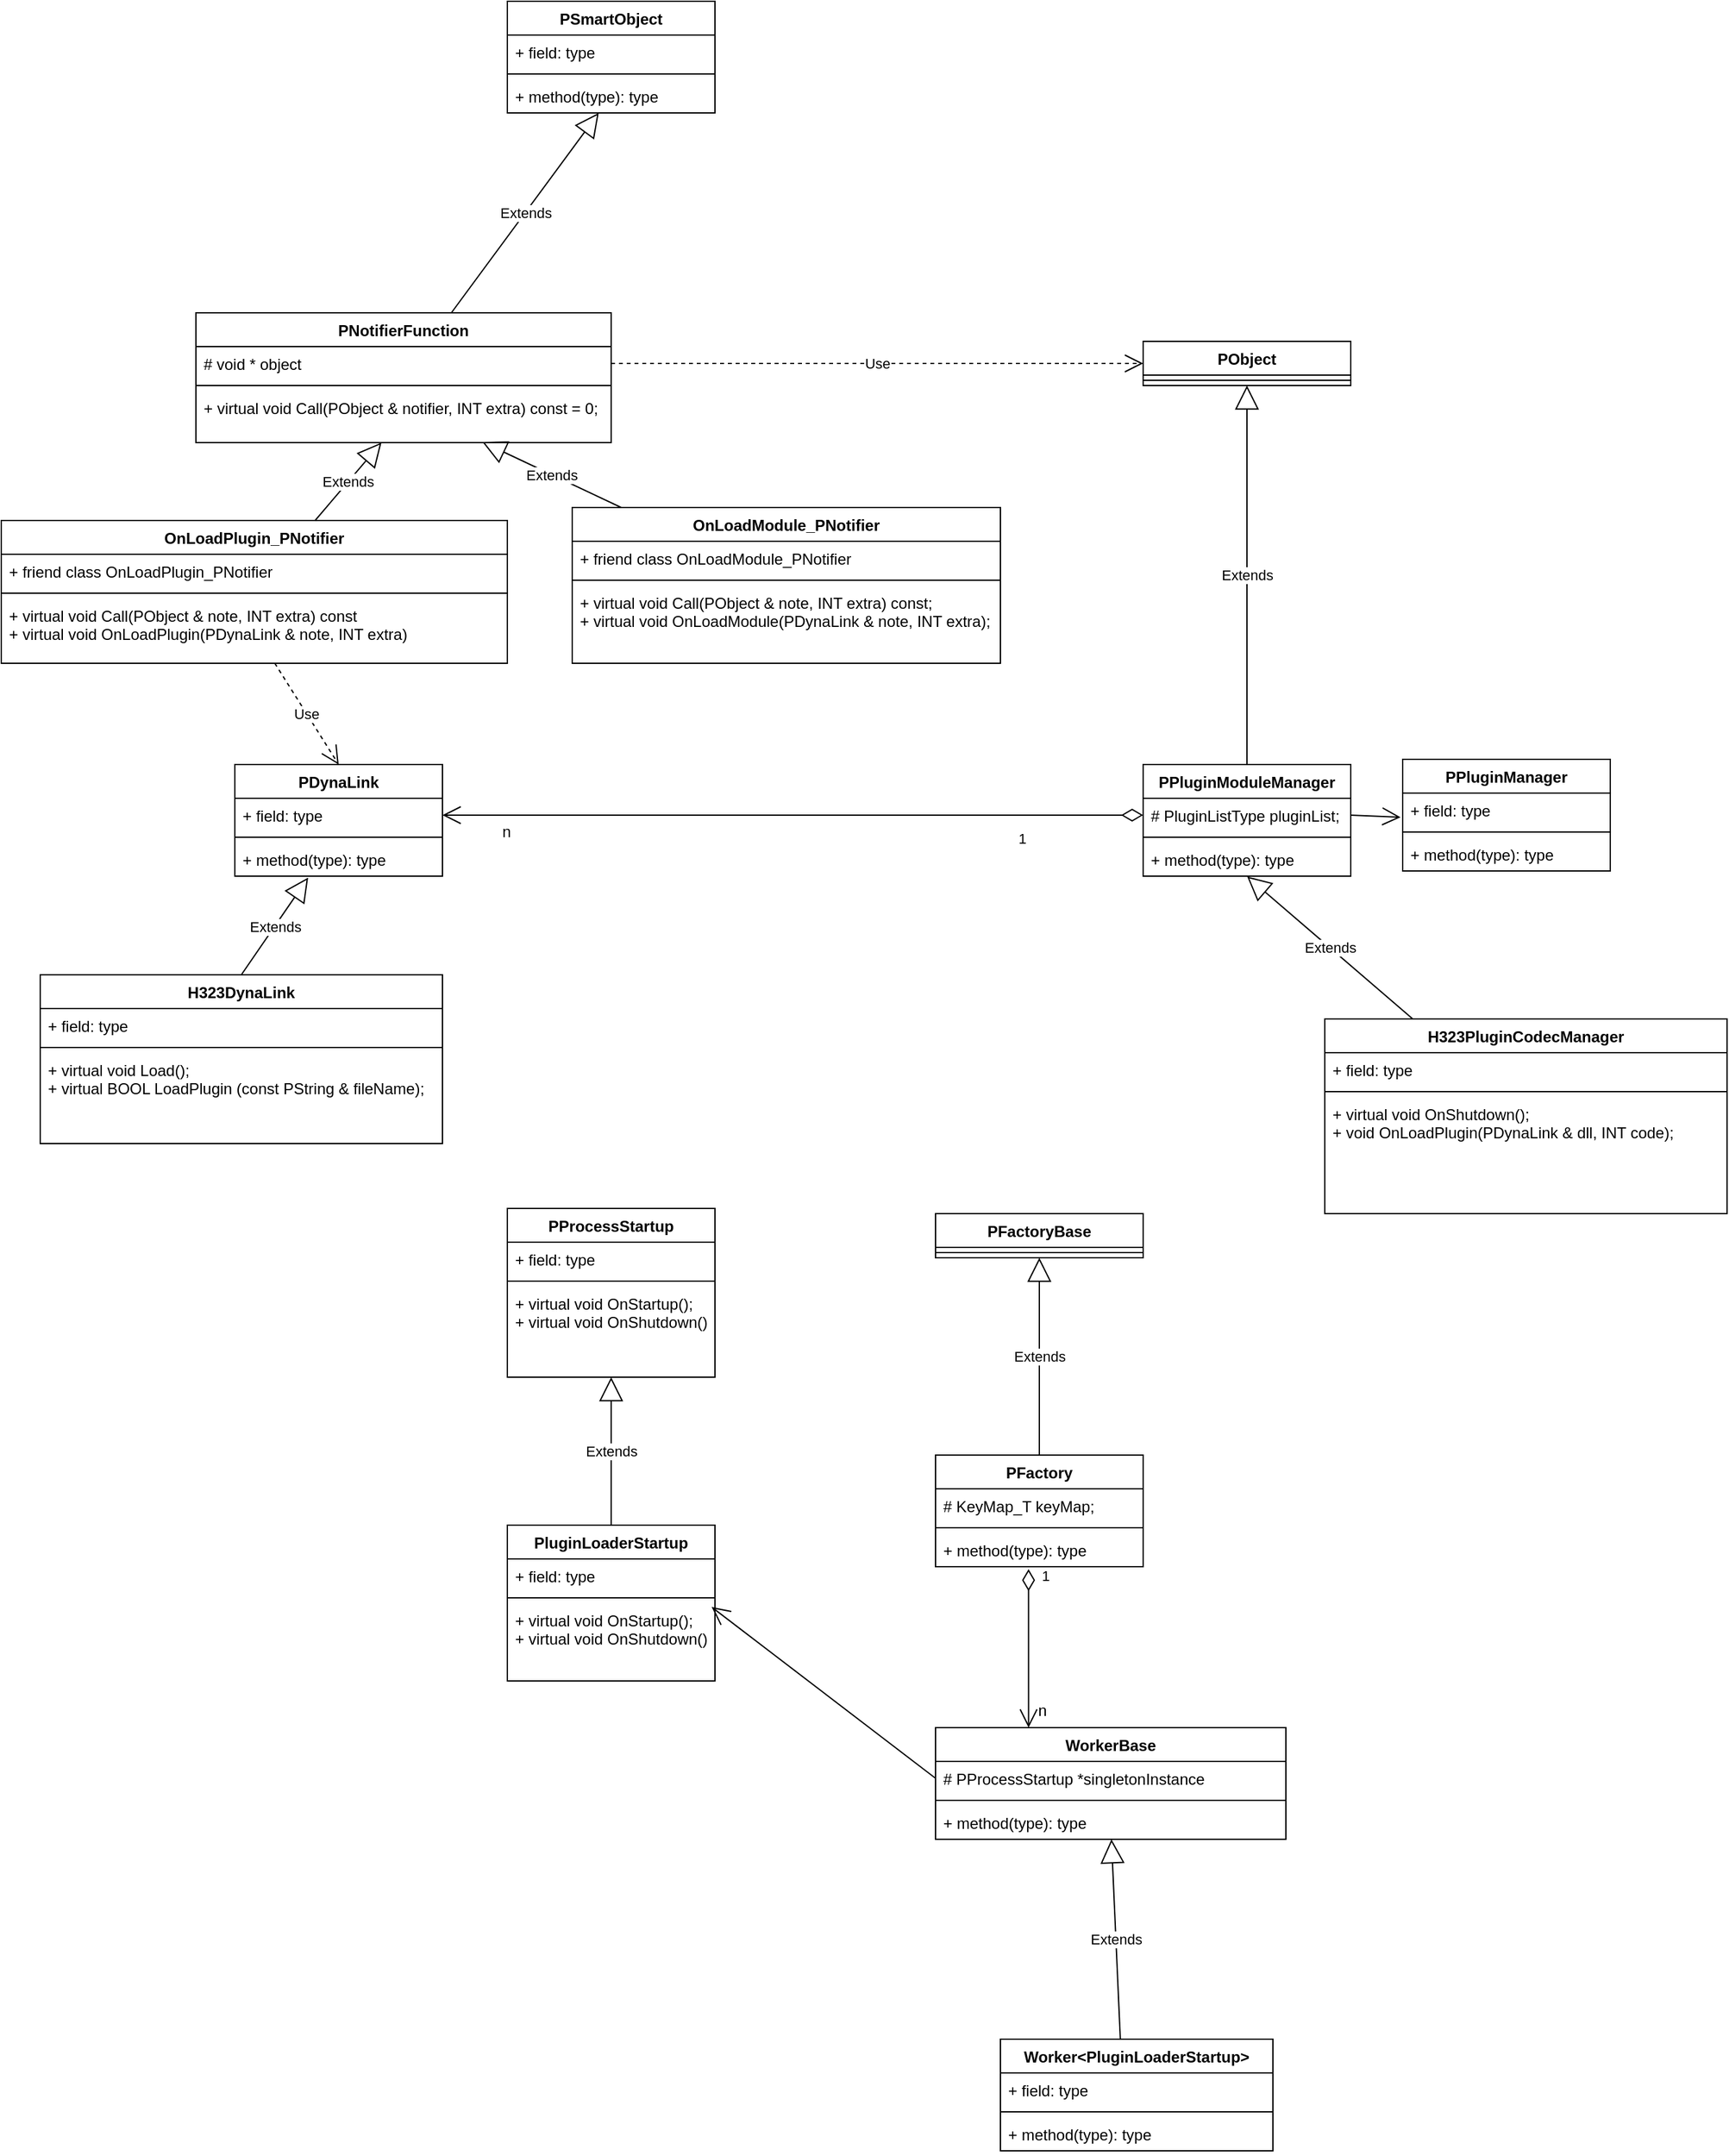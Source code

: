 <mxfile version="12.7.4" type="github">
  <diagram name="Notify" id="b5b7bab2-c9e2-2cf4-8b2a-24fd1a2a6d21">
    <mxGraphModel dx="740" dy="598" grid="1" gridSize="10" guides="1" tooltips="1" connect="1" arrows="1" fold="1" page="1" pageScale="1" pageWidth="827" pageHeight="1169" background="#ffffff" math="0" shadow="0">
      <root>
        <mxCell id="0" />
        <mxCell id="1" parent="0" />
        <mxCell id="r_RuZCsNWrJx2enIbLrj-1" value="PNotifierFunction" style="swimlane;fontStyle=1;align=center;verticalAlign=top;childLayout=stackLayout;horizontal=1;startSize=26;horizontalStack=0;resizeParent=1;resizeParentMax=0;resizeLast=0;collapsible=1;marginBottom=0;" vertex="1" parent="1">
          <mxGeometry x="450" y="610" width="320" height="100" as="geometry" />
        </mxCell>
        <mxCell id="r_RuZCsNWrJx2enIbLrj-2" value="# void * object" style="text;strokeColor=none;fillColor=none;align=left;verticalAlign=top;spacingLeft=4;spacingRight=4;overflow=hidden;rotatable=0;points=[[0,0.5],[1,0.5]];portConstraint=eastwest;" vertex="1" parent="r_RuZCsNWrJx2enIbLrj-1">
          <mxGeometry y="26" width="320" height="26" as="geometry" />
        </mxCell>
        <mxCell id="r_RuZCsNWrJx2enIbLrj-3" value="" style="line;strokeWidth=1;fillColor=none;align=left;verticalAlign=middle;spacingTop=-1;spacingLeft=3;spacingRight=3;rotatable=0;labelPosition=right;points=[];portConstraint=eastwest;" vertex="1" parent="r_RuZCsNWrJx2enIbLrj-1">
          <mxGeometry y="52" width="320" height="8" as="geometry" />
        </mxCell>
        <mxCell id="r_RuZCsNWrJx2enIbLrj-4" value="+ virtual void Call(PObject &amp; notifier, INT extra) const = 0;&#xa;" style="text;strokeColor=none;fillColor=none;align=left;verticalAlign=top;spacingLeft=4;spacingRight=4;overflow=hidden;rotatable=0;points=[[0,0.5],[1,0.5]];portConstraint=eastwest;" vertex="1" parent="r_RuZCsNWrJx2enIbLrj-1">
          <mxGeometry y="60" width="320" height="40" as="geometry" />
        </mxCell>
        <mxCell id="r_RuZCsNWrJx2enIbLrj-5" value="PSmartObject" style="swimlane;fontStyle=1;align=center;verticalAlign=top;childLayout=stackLayout;horizontal=1;startSize=26;horizontalStack=0;resizeParent=1;resizeParentMax=0;resizeLast=0;collapsible=1;marginBottom=0;" vertex="1" parent="1">
          <mxGeometry x="690" y="370" width="160" height="86" as="geometry" />
        </mxCell>
        <mxCell id="r_RuZCsNWrJx2enIbLrj-6" value="+ field: type" style="text;strokeColor=none;fillColor=none;align=left;verticalAlign=top;spacingLeft=4;spacingRight=4;overflow=hidden;rotatable=0;points=[[0,0.5],[1,0.5]];portConstraint=eastwest;" vertex="1" parent="r_RuZCsNWrJx2enIbLrj-5">
          <mxGeometry y="26" width="160" height="26" as="geometry" />
        </mxCell>
        <mxCell id="r_RuZCsNWrJx2enIbLrj-7" value="" style="line;strokeWidth=1;fillColor=none;align=left;verticalAlign=middle;spacingTop=-1;spacingLeft=3;spacingRight=3;rotatable=0;labelPosition=right;points=[];portConstraint=eastwest;" vertex="1" parent="r_RuZCsNWrJx2enIbLrj-5">
          <mxGeometry y="52" width="160" height="8" as="geometry" />
        </mxCell>
        <mxCell id="r_RuZCsNWrJx2enIbLrj-8" value="+ method(type): type" style="text;strokeColor=none;fillColor=none;align=left;verticalAlign=top;spacingLeft=4;spacingRight=4;overflow=hidden;rotatable=0;points=[[0,0.5],[1,0.5]];portConstraint=eastwest;" vertex="1" parent="r_RuZCsNWrJx2enIbLrj-5">
          <mxGeometry y="60" width="160" height="26" as="geometry" />
        </mxCell>
        <mxCell id="r_RuZCsNWrJx2enIbLrj-9" value="Extends" style="endArrow=block;endSize=16;endFill=0;html=1;" edge="1" parent="1" source="r_RuZCsNWrJx2enIbLrj-1" target="r_RuZCsNWrJx2enIbLrj-8">
          <mxGeometry width="160" relative="1" as="geometry">
            <mxPoint x="530" y="450" as="sourcePoint" />
            <mxPoint x="530" y="450" as="targetPoint" />
          </mxGeometry>
        </mxCell>
        <mxCell id="r_RuZCsNWrJx2enIbLrj-10" value="OnLoadPlugin_PNotifier" style="swimlane;fontStyle=1;align=center;verticalAlign=top;childLayout=stackLayout;horizontal=1;startSize=26;horizontalStack=0;resizeParent=1;resizeParentMax=0;resizeLast=0;collapsible=1;marginBottom=0;" vertex="1" parent="1">
          <mxGeometry x="300" y="770" width="390" height="110" as="geometry" />
        </mxCell>
        <mxCell id="r_RuZCsNWrJx2enIbLrj-11" value="+ friend class OnLoadPlugin_PNotifier" style="text;strokeColor=none;fillColor=none;align=left;verticalAlign=top;spacingLeft=4;spacingRight=4;overflow=hidden;rotatable=0;points=[[0,0.5],[1,0.5]];portConstraint=eastwest;" vertex="1" parent="r_RuZCsNWrJx2enIbLrj-10">
          <mxGeometry y="26" width="390" height="26" as="geometry" />
        </mxCell>
        <mxCell id="r_RuZCsNWrJx2enIbLrj-12" value="" style="line;strokeWidth=1;fillColor=none;align=left;verticalAlign=middle;spacingTop=-1;spacingLeft=3;spacingRight=3;rotatable=0;labelPosition=right;points=[];portConstraint=eastwest;" vertex="1" parent="r_RuZCsNWrJx2enIbLrj-10">
          <mxGeometry y="52" width="390" height="8" as="geometry" />
        </mxCell>
        <mxCell id="r_RuZCsNWrJx2enIbLrj-13" value="+ virtual void Call(PObject &amp; note, INT extra) const&#xa;+ virtual void OnLoadPlugin(PDynaLink &amp; note, INT extra)" style="text;strokeColor=none;fillColor=none;align=left;verticalAlign=top;spacingLeft=4;spacingRight=4;overflow=hidden;rotatable=0;points=[[0,0.5],[1,0.5]];portConstraint=eastwest;" vertex="1" parent="r_RuZCsNWrJx2enIbLrj-10">
          <mxGeometry y="60" width="390" height="50" as="geometry" />
        </mxCell>
        <mxCell id="r_RuZCsNWrJx2enIbLrj-14" value="Extends" style="endArrow=block;endSize=16;endFill=0;html=1;" edge="1" parent="1" source="r_RuZCsNWrJx2enIbLrj-10" target="r_RuZCsNWrJx2enIbLrj-4">
          <mxGeometry width="160" relative="1" as="geometry">
            <mxPoint x="565" y="600" as="sourcePoint" />
            <mxPoint x="565" y="600" as="targetPoint" />
          </mxGeometry>
        </mxCell>
        <mxCell id="r_RuZCsNWrJx2enIbLrj-15" value="PPluginModuleManager" style="swimlane;fontStyle=1;align=center;verticalAlign=top;childLayout=stackLayout;horizontal=1;startSize=26;horizontalStack=0;resizeParent=1;resizeParentMax=0;resizeLast=0;collapsible=1;marginBottom=0;" vertex="1" parent="1">
          <mxGeometry x="1180" y="958" width="160" height="86" as="geometry" />
        </mxCell>
        <mxCell id="r_RuZCsNWrJx2enIbLrj-16" value="# PluginListType pluginList;" style="text;strokeColor=none;fillColor=none;align=left;verticalAlign=top;spacingLeft=4;spacingRight=4;overflow=hidden;rotatable=0;points=[[0,0.5],[1,0.5]];portConstraint=eastwest;" vertex="1" parent="r_RuZCsNWrJx2enIbLrj-15">
          <mxGeometry y="26" width="160" height="26" as="geometry" />
        </mxCell>
        <mxCell id="r_RuZCsNWrJx2enIbLrj-17" value="" style="line;strokeWidth=1;fillColor=none;align=left;verticalAlign=middle;spacingTop=-1;spacingLeft=3;spacingRight=3;rotatable=0;labelPosition=right;points=[];portConstraint=eastwest;" vertex="1" parent="r_RuZCsNWrJx2enIbLrj-15">
          <mxGeometry y="52" width="160" height="8" as="geometry" />
        </mxCell>
        <mxCell id="r_RuZCsNWrJx2enIbLrj-18" value="+ method(type): type" style="text;strokeColor=none;fillColor=none;align=left;verticalAlign=top;spacingLeft=4;spacingRight=4;overflow=hidden;rotatable=0;points=[[0,0.5],[1,0.5]];portConstraint=eastwest;" vertex="1" parent="r_RuZCsNWrJx2enIbLrj-15">
          <mxGeometry y="60" width="160" height="26" as="geometry" />
        </mxCell>
        <mxCell id="r_RuZCsNWrJx2enIbLrj-19" value="PPluginManager" style="swimlane;fontStyle=1;align=center;verticalAlign=top;childLayout=stackLayout;horizontal=1;startSize=26;horizontalStack=0;resizeParent=1;resizeParentMax=0;resizeLast=0;collapsible=1;marginBottom=0;" vertex="1" parent="1">
          <mxGeometry x="1380" y="954" width="160" height="86" as="geometry" />
        </mxCell>
        <mxCell id="r_RuZCsNWrJx2enIbLrj-20" value="+ field: type" style="text;strokeColor=none;fillColor=none;align=left;verticalAlign=top;spacingLeft=4;spacingRight=4;overflow=hidden;rotatable=0;points=[[0,0.5],[1,0.5]];portConstraint=eastwest;" vertex="1" parent="r_RuZCsNWrJx2enIbLrj-19">
          <mxGeometry y="26" width="160" height="26" as="geometry" />
        </mxCell>
        <mxCell id="r_RuZCsNWrJx2enIbLrj-21" value="" style="line;strokeWidth=1;fillColor=none;align=left;verticalAlign=middle;spacingTop=-1;spacingLeft=3;spacingRight=3;rotatable=0;labelPosition=right;points=[];portConstraint=eastwest;" vertex="1" parent="r_RuZCsNWrJx2enIbLrj-19">
          <mxGeometry y="52" width="160" height="8" as="geometry" />
        </mxCell>
        <mxCell id="r_RuZCsNWrJx2enIbLrj-22" value="+ method(type): type" style="text;strokeColor=none;fillColor=none;align=left;verticalAlign=top;spacingLeft=4;spacingRight=4;overflow=hidden;rotatable=0;points=[[0,0.5],[1,0.5]];portConstraint=eastwest;" vertex="1" parent="r_RuZCsNWrJx2enIbLrj-19">
          <mxGeometry y="60" width="160" height="26" as="geometry" />
        </mxCell>
        <mxCell id="r_RuZCsNWrJx2enIbLrj-23" value="" style="endArrow=open;endFill=1;endSize=12;html=1;entryX=-0.01;entryY=0.714;entryDx=0;entryDy=0;entryPerimeter=0;exitX=1;exitY=0.5;exitDx=0;exitDy=0;" edge="1" parent="1" source="r_RuZCsNWrJx2enIbLrj-16" target="r_RuZCsNWrJx2enIbLrj-20">
          <mxGeometry width="160" relative="1" as="geometry">
            <mxPoint x="1330" y="1012" as="sourcePoint" />
            <mxPoint x="1490" y="1012" as="targetPoint" />
          </mxGeometry>
        </mxCell>
        <mxCell id="r_RuZCsNWrJx2enIbLrj-24" value="H323PluginCodecManager" style="swimlane;fontStyle=1;align=center;verticalAlign=top;childLayout=stackLayout;horizontal=1;startSize=26;horizontalStack=0;resizeParent=1;resizeParentMax=0;resizeLast=0;collapsible=1;marginBottom=0;" vertex="1" parent="1">
          <mxGeometry x="1320" y="1154" width="310" height="150" as="geometry" />
        </mxCell>
        <mxCell id="r_RuZCsNWrJx2enIbLrj-25" value="+ field: type" style="text;strokeColor=none;fillColor=none;align=left;verticalAlign=top;spacingLeft=4;spacingRight=4;overflow=hidden;rotatable=0;points=[[0,0.5],[1,0.5]];portConstraint=eastwest;" vertex="1" parent="r_RuZCsNWrJx2enIbLrj-24">
          <mxGeometry y="26" width="310" height="26" as="geometry" />
        </mxCell>
        <mxCell id="r_RuZCsNWrJx2enIbLrj-26" value="" style="line;strokeWidth=1;fillColor=none;align=left;verticalAlign=middle;spacingTop=-1;spacingLeft=3;spacingRight=3;rotatable=0;labelPosition=right;points=[];portConstraint=eastwest;" vertex="1" parent="r_RuZCsNWrJx2enIbLrj-24">
          <mxGeometry y="52" width="310" height="8" as="geometry" />
        </mxCell>
        <mxCell id="r_RuZCsNWrJx2enIbLrj-27" value="+ virtual void OnShutdown();&#xa;+ void OnLoadPlugin(PDynaLink &amp; dll, INT code);" style="text;strokeColor=none;fillColor=none;align=left;verticalAlign=top;spacingLeft=4;spacingRight=4;overflow=hidden;rotatable=0;points=[[0,0.5],[1,0.5]];portConstraint=eastwest;" vertex="1" parent="r_RuZCsNWrJx2enIbLrj-24">
          <mxGeometry y="60" width="310" height="90" as="geometry" />
        </mxCell>
        <mxCell id="r_RuZCsNWrJx2enIbLrj-28" value="Extends" style="endArrow=block;endSize=16;endFill=0;html=1;entryX=0.501;entryY=1.011;entryDx=0;entryDy=0;entryPerimeter=0;" edge="1" parent="1" source="r_RuZCsNWrJx2enIbLrj-24" target="r_RuZCsNWrJx2enIbLrj-18">
          <mxGeometry width="160" relative="1" as="geometry">
            <mxPoint x="1190" y="974" as="sourcePoint" />
            <mxPoint x="1190" y="974" as="targetPoint" />
          </mxGeometry>
        </mxCell>
        <mxCell id="r_RuZCsNWrJx2enIbLrj-29" value="H323DynaLink" style="swimlane;fontStyle=1;align=center;verticalAlign=top;childLayout=stackLayout;horizontal=1;startSize=26;horizontalStack=0;resizeParent=1;resizeParentMax=0;resizeLast=0;collapsible=1;marginBottom=0;" vertex="1" parent="1">
          <mxGeometry x="330" y="1120" width="310" height="130" as="geometry" />
        </mxCell>
        <mxCell id="r_RuZCsNWrJx2enIbLrj-30" value="+ field: type" style="text;strokeColor=none;fillColor=none;align=left;verticalAlign=top;spacingLeft=4;spacingRight=4;overflow=hidden;rotatable=0;points=[[0,0.5],[1,0.5]];portConstraint=eastwest;" vertex="1" parent="r_RuZCsNWrJx2enIbLrj-29">
          <mxGeometry y="26" width="310" height="26" as="geometry" />
        </mxCell>
        <mxCell id="r_RuZCsNWrJx2enIbLrj-31" value="" style="line;strokeWidth=1;fillColor=none;align=left;verticalAlign=middle;spacingTop=-1;spacingLeft=3;spacingRight=3;rotatable=0;labelPosition=right;points=[];portConstraint=eastwest;" vertex="1" parent="r_RuZCsNWrJx2enIbLrj-29">
          <mxGeometry y="52" width="310" height="8" as="geometry" />
        </mxCell>
        <mxCell id="r_RuZCsNWrJx2enIbLrj-32" value="+ virtual void Load();&#xa;+ virtual BOOL LoadPlugin (const PString &amp; fileName);" style="text;strokeColor=none;fillColor=none;align=left;verticalAlign=top;spacingLeft=4;spacingRight=4;overflow=hidden;rotatable=0;points=[[0,0.5],[1,0.5]];portConstraint=eastwest;" vertex="1" parent="r_RuZCsNWrJx2enIbLrj-29">
          <mxGeometry y="60" width="310" height="70" as="geometry" />
        </mxCell>
        <mxCell id="r_RuZCsNWrJx2enIbLrj-33" value="PDynaLink" style="swimlane;fontStyle=1;align=center;verticalAlign=top;childLayout=stackLayout;horizontal=1;startSize=26;horizontalStack=0;resizeParent=1;resizeParentMax=0;resizeLast=0;collapsible=1;marginBottom=0;" vertex="1" parent="1">
          <mxGeometry x="480" y="958" width="160" height="86" as="geometry" />
        </mxCell>
        <mxCell id="r_RuZCsNWrJx2enIbLrj-34" value="+ field: type" style="text;strokeColor=none;fillColor=none;align=left;verticalAlign=top;spacingLeft=4;spacingRight=4;overflow=hidden;rotatable=0;points=[[0,0.5],[1,0.5]];portConstraint=eastwest;" vertex="1" parent="r_RuZCsNWrJx2enIbLrj-33">
          <mxGeometry y="26" width="160" height="26" as="geometry" />
        </mxCell>
        <mxCell id="r_RuZCsNWrJx2enIbLrj-35" value="" style="line;strokeWidth=1;fillColor=none;align=left;verticalAlign=middle;spacingTop=-1;spacingLeft=3;spacingRight=3;rotatable=0;labelPosition=right;points=[];portConstraint=eastwest;" vertex="1" parent="r_RuZCsNWrJx2enIbLrj-33">
          <mxGeometry y="52" width="160" height="8" as="geometry" />
        </mxCell>
        <mxCell id="r_RuZCsNWrJx2enIbLrj-36" value="+ method(type): type" style="text;strokeColor=none;fillColor=none;align=left;verticalAlign=top;spacingLeft=4;spacingRight=4;overflow=hidden;rotatable=0;points=[[0,0.5],[1,0.5]];portConstraint=eastwest;" vertex="1" parent="r_RuZCsNWrJx2enIbLrj-33">
          <mxGeometry y="60" width="160" height="26" as="geometry" />
        </mxCell>
        <mxCell id="r_RuZCsNWrJx2enIbLrj-37" value="Extends" style="endArrow=block;endSize=16;endFill=0;html=1;exitX=0.5;exitY=0;exitDx=0;exitDy=0;entryX=0.353;entryY=1.044;entryDx=0;entryDy=0;entryPerimeter=0;" edge="1" parent="1" source="r_RuZCsNWrJx2enIbLrj-29" target="r_RuZCsNWrJx2enIbLrj-36">
          <mxGeometry width="160" relative="1" as="geometry">
            <mxPoint x="450" y="960" as="sourcePoint" />
            <mxPoint x="610" y="960" as="targetPoint" />
          </mxGeometry>
        </mxCell>
        <mxCell id="r_RuZCsNWrJx2enIbLrj-38" value="Use" style="endArrow=open;endSize=12;dashed=1;html=1;entryX=0.5;entryY=0;entryDx=0;entryDy=0;" edge="1" parent="1" source="r_RuZCsNWrJx2enIbLrj-13" target="r_RuZCsNWrJx2enIbLrj-33">
          <mxGeometry width="160" relative="1" as="geometry">
            <mxPoint x="540" y="870" as="sourcePoint" />
            <mxPoint x="700" y="870" as="targetPoint" />
          </mxGeometry>
        </mxCell>
        <mxCell id="r_RuZCsNWrJx2enIbLrj-39" value="PProcessStartup" style="swimlane;fontStyle=1;align=center;verticalAlign=top;childLayout=stackLayout;horizontal=1;startSize=26;horizontalStack=0;resizeParent=1;resizeParentMax=0;resizeLast=0;collapsible=1;marginBottom=0;" vertex="1" parent="1">
          <mxGeometry x="690" y="1300" width="160" height="130" as="geometry" />
        </mxCell>
        <mxCell id="r_RuZCsNWrJx2enIbLrj-40" value="+ field: type" style="text;strokeColor=none;fillColor=none;align=left;verticalAlign=top;spacingLeft=4;spacingRight=4;overflow=hidden;rotatable=0;points=[[0,0.5],[1,0.5]];portConstraint=eastwest;" vertex="1" parent="r_RuZCsNWrJx2enIbLrj-39">
          <mxGeometry y="26" width="160" height="26" as="geometry" />
        </mxCell>
        <mxCell id="r_RuZCsNWrJx2enIbLrj-41" value="" style="line;strokeWidth=1;fillColor=none;align=left;verticalAlign=middle;spacingTop=-1;spacingLeft=3;spacingRight=3;rotatable=0;labelPosition=right;points=[];portConstraint=eastwest;" vertex="1" parent="r_RuZCsNWrJx2enIbLrj-39">
          <mxGeometry y="52" width="160" height="8" as="geometry" />
        </mxCell>
        <mxCell id="r_RuZCsNWrJx2enIbLrj-42" value="+ virtual void OnStartup();&#xa;+ virtual void OnShutdown();" style="text;strokeColor=none;fillColor=none;align=left;verticalAlign=top;spacingLeft=4;spacingRight=4;overflow=hidden;rotatable=0;points=[[0,0.5],[1,0.5]];portConstraint=eastwest;" vertex="1" parent="r_RuZCsNWrJx2enIbLrj-39">
          <mxGeometry y="60" width="160" height="70" as="geometry" />
        </mxCell>
        <mxCell id="r_RuZCsNWrJx2enIbLrj-43" value="PluginLoaderStartup" style="swimlane;fontStyle=1;align=center;verticalAlign=top;childLayout=stackLayout;horizontal=1;startSize=26;horizontalStack=0;resizeParent=1;resizeParentMax=0;resizeLast=0;collapsible=1;marginBottom=0;" vertex="1" parent="1">
          <mxGeometry x="690" y="1544" width="160" height="120" as="geometry" />
        </mxCell>
        <mxCell id="r_RuZCsNWrJx2enIbLrj-44" value="+ field: type" style="text;strokeColor=none;fillColor=none;align=left;verticalAlign=top;spacingLeft=4;spacingRight=4;overflow=hidden;rotatable=0;points=[[0,0.5],[1,0.5]];portConstraint=eastwest;" vertex="1" parent="r_RuZCsNWrJx2enIbLrj-43">
          <mxGeometry y="26" width="160" height="26" as="geometry" />
        </mxCell>
        <mxCell id="r_RuZCsNWrJx2enIbLrj-45" value="" style="line;strokeWidth=1;fillColor=none;align=left;verticalAlign=middle;spacingTop=-1;spacingLeft=3;spacingRight=3;rotatable=0;labelPosition=right;points=[];portConstraint=eastwest;" vertex="1" parent="r_RuZCsNWrJx2enIbLrj-43">
          <mxGeometry y="52" width="160" height="8" as="geometry" />
        </mxCell>
        <mxCell id="r_RuZCsNWrJx2enIbLrj-46" value="+ virtual void OnStartup();&#xa;+ virtual void OnShutdown();" style="text;strokeColor=none;fillColor=none;align=left;verticalAlign=top;spacingLeft=4;spacingRight=4;overflow=hidden;rotatable=0;points=[[0,0.5],[1,0.5]];portConstraint=eastwest;" vertex="1" parent="r_RuZCsNWrJx2enIbLrj-43">
          <mxGeometry y="60" width="160" height="60" as="geometry" />
        </mxCell>
        <mxCell id="r_RuZCsNWrJx2enIbLrj-47" value="Extends" style="endArrow=block;endSize=16;endFill=0;html=1;" edge="1" parent="1" source="r_RuZCsNWrJx2enIbLrj-43" target="r_RuZCsNWrJx2enIbLrj-42">
          <mxGeometry width="160" relative="1" as="geometry">
            <mxPoint x="770" y="1384" as="sourcePoint" />
            <mxPoint x="770" y="1384" as="targetPoint" />
          </mxGeometry>
        </mxCell>
        <mxCell id="r_RuZCsNWrJx2enIbLrj-48" value="1" style="endArrow=open;html=1;endSize=12;startArrow=diamondThin;startSize=14;startFill=0;edgeStyle=orthogonalEdgeStyle;align=left;verticalAlign=bottom;entryX=1;entryY=0.5;entryDx=0;entryDy=0;" edge="1" parent="1" source="r_RuZCsNWrJx2enIbLrj-16" target="r_RuZCsNWrJx2enIbLrj-34">
          <mxGeometry x="-0.636" y="27" relative="1" as="geometry">
            <mxPoint x="890" y="993" as="sourcePoint" />
            <mxPoint x="940" y="993" as="targetPoint" />
            <mxPoint as="offset" />
          </mxGeometry>
        </mxCell>
        <mxCell id="r_RuZCsNWrJx2enIbLrj-49" value="n" style="text;html=1;align=center;verticalAlign=middle;resizable=0;points=[];labelBackgroundColor=#ffffff;" vertex="1" connectable="0" parent="r_RuZCsNWrJx2enIbLrj-48">
          <mxGeometry x="0.818" y="1" relative="1" as="geometry">
            <mxPoint y="12" as="offset" />
          </mxGeometry>
        </mxCell>
        <mxCell id="r_RuZCsNWrJx2enIbLrj-50" value="OnLoadModule_PNotifier" style="swimlane;fontStyle=1;align=center;verticalAlign=top;childLayout=stackLayout;horizontal=1;startSize=26;horizontalStack=0;resizeParent=1;resizeParentMax=0;resizeLast=0;collapsible=1;marginBottom=0;" vertex="1" parent="1">
          <mxGeometry x="740" y="760" width="330" height="120" as="geometry" />
        </mxCell>
        <mxCell id="r_RuZCsNWrJx2enIbLrj-51" value="+ friend class OnLoadModule_PNotifier" style="text;strokeColor=none;fillColor=none;align=left;verticalAlign=top;spacingLeft=4;spacingRight=4;overflow=hidden;rotatable=0;points=[[0,0.5],[1,0.5]];portConstraint=eastwest;" vertex="1" parent="r_RuZCsNWrJx2enIbLrj-50">
          <mxGeometry y="26" width="330" height="26" as="geometry" />
        </mxCell>
        <mxCell id="r_RuZCsNWrJx2enIbLrj-52" value="" style="line;strokeWidth=1;fillColor=none;align=left;verticalAlign=middle;spacingTop=-1;spacingLeft=3;spacingRight=3;rotatable=0;labelPosition=right;points=[];portConstraint=eastwest;" vertex="1" parent="r_RuZCsNWrJx2enIbLrj-50">
          <mxGeometry y="52" width="330" height="8" as="geometry" />
        </mxCell>
        <mxCell id="r_RuZCsNWrJx2enIbLrj-53" value="+ virtual void Call(PObject &amp; note, INT extra) const;&#xa;+ virtual void OnLoadModule(PDynaLink &amp; note, INT extra);" style="text;strokeColor=none;fillColor=none;align=left;verticalAlign=top;spacingLeft=4;spacingRight=4;overflow=hidden;rotatable=0;points=[[0,0.5],[1,0.5]];portConstraint=eastwest;" vertex="1" parent="r_RuZCsNWrJx2enIbLrj-50">
          <mxGeometry y="60" width="330" height="60" as="geometry" />
        </mxCell>
        <mxCell id="r_RuZCsNWrJx2enIbLrj-54" value="Extends" style="endArrow=block;endSize=16;endFill=0;html=1;entryX=0.69;entryY=0.988;entryDx=0;entryDy=0;entryPerimeter=0;" edge="1" parent="1" source="r_RuZCsNWrJx2enIbLrj-50" target="r_RuZCsNWrJx2enIbLrj-4">
          <mxGeometry width="160" relative="1" as="geometry">
            <mxPoint x="945" y="610" as="sourcePoint" />
            <mxPoint x="945" y="610" as="targetPoint" />
          </mxGeometry>
        </mxCell>
        <mxCell id="r_RuZCsNWrJx2enIbLrj-55" value="PObject" style="swimlane;fontStyle=1;align=center;verticalAlign=top;childLayout=stackLayout;horizontal=1;startSize=26;horizontalStack=0;resizeParent=1;resizeParentMax=0;resizeLast=0;collapsible=1;marginBottom=0;" vertex="1" parent="1">
          <mxGeometry x="1180" y="632" width="160" height="34" as="geometry" />
        </mxCell>
        <mxCell id="r_RuZCsNWrJx2enIbLrj-57" value="" style="line;strokeWidth=1;fillColor=none;align=left;verticalAlign=middle;spacingTop=-1;spacingLeft=3;spacingRight=3;rotatable=0;labelPosition=right;points=[];portConstraint=eastwest;" vertex="1" parent="r_RuZCsNWrJx2enIbLrj-55">
          <mxGeometry y="26" width="160" height="8" as="geometry" />
        </mxCell>
        <mxCell id="r_RuZCsNWrJx2enIbLrj-59" value="Extends" style="endArrow=block;endSize=16;endFill=0;html=1;entryX=0.5;entryY=1;entryDx=0;entryDy=0;" edge="1" parent="1" source="r_RuZCsNWrJx2enIbLrj-15" target="r_RuZCsNWrJx2enIbLrj-55">
          <mxGeometry width="160" relative="1" as="geometry">
            <mxPoint x="1130" y="794" as="sourcePoint" />
            <mxPoint x="1130" y="794" as="targetPoint" />
          </mxGeometry>
        </mxCell>
        <mxCell id="r_RuZCsNWrJx2enIbLrj-62" value="Use" style="endArrow=open;endSize=12;dashed=1;html=1;entryX=0;entryY=0.5;entryDx=0;entryDy=0;exitX=1;exitY=0.5;exitDx=0;exitDy=0;" edge="1" parent="1" source="r_RuZCsNWrJx2enIbLrj-2" target="r_RuZCsNWrJx2enIbLrj-55">
          <mxGeometry width="160" relative="1" as="geometry">
            <mxPoint x="890" y="880" as="sourcePoint" />
            <mxPoint x="1050" y="880" as="targetPoint" />
          </mxGeometry>
        </mxCell>
        <mxCell id="r_RuZCsNWrJx2enIbLrj-63" value="PFactoryBase" style="swimlane;fontStyle=1;align=center;verticalAlign=top;childLayout=stackLayout;horizontal=1;startSize=26;horizontalStack=0;resizeParent=1;resizeParentMax=0;resizeLast=0;collapsible=1;marginBottom=0;" vertex="1" parent="1">
          <mxGeometry x="1020" y="1304" width="160" height="34" as="geometry" />
        </mxCell>
        <mxCell id="r_RuZCsNWrJx2enIbLrj-65" value="" style="line;strokeWidth=1;fillColor=none;align=left;verticalAlign=middle;spacingTop=-1;spacingLeft=3;spacingRight=3;rotatable=0;labelPosition=right;points=[];portConstraint=eastwest;" vertex="1" parent="r_RuZCsNWrJx2enIbLrj-63">
          <mxGeometry y="26" width="160" height="8" as="geometry" />
        </mxCell>
        <mxCell id="r_RuZCsNWrJx2enIbLrj-67" value="PFactory" style="swimlane;fontStyle=1;align=center;verticalAlign=top;childLayout=stackLayout;horizontal=1;startSize=26;horizontalStack=0;resizeParent=1;resizeParentMax=0;resizeLast=0;collapsible=1;marginBottom=0;" vertex="1" parent="1">
          <mxGeometry x="1020" y="1490" width="160" height="86" as="geometry" />
        </mxCell>
        <mxCell id="r_RuZCsNWrJx2enIbLrj-68" value="# KeyMap_T keyMap;" style="text;strokeColor=none;fillColor=none;align=left;verticalAlign=top;spacingLeft=4;spacingRight=4;overflow=hidden;rotatable=0;points=[[0,0.5],[1,0.5]];portConstraint=eastwest;" vertex="1" parent="r_RuZCsNWrJx2enIbLrj-67">
          <mxGeometry y="26" width="160" height="26" as="geometry" />
        </mxCell>
        <mxCell id="r_RuZCsNWrJx2enIbLrj-69" value="" style="line;strokeWidth=1;fillColor=none;align=left;verticalAlign=middle;spacingTop=-1;spacingLeft=3;spacingRight=3;rotatable=0;labelPosition=right;points=[];portConstraint=eastwest;" vertex="1" parent="r_RuZCsNWrJx2enIbLrj-67">
          <mxGeometry y="52" width="160" height="8" as="geometry" />
        </mxCell>
        <mxCell id="r_RuZCsNWrJx2enIbLrj-70" value="+ method(type): type" style="text;strokeColor=none;fillColor=none;align=left;verticalAlign=top;spacingLeft=4;spacingRight=4;overflow=hidden;rotatable=0;points=[[0,0.5],[1,0.5]];portConstraint=eastwest;" vertex="1" parent="r_RuZCsNWrJx2enIbLrj-67">
          <mxGeometry y="60" width="160" height="26" as="geometry" />
        </mxCell>
        <mxCell id="r_RuZCsNWrJx2enIbLrj-71" value="Extends" style="endArrow=block;endSize=16;endFill=0;html=1;entryX=0.5;entryY=1;entryDx=0;entryDy=0;" edge="1" parent="1" source="r_RuZCsNWrJx2enIbLrj-67" target="r_RuZCsNWrJx2enIbLrj-63">
          <mxGeometry width="160" relative="1" as="geometry">
            <mxPoint x="1100" y="1330" as="sourcePoint" />
            <mxPoint x="1095.04" y="1365.17" as="targetPoint" />
          </mxGeometry>
        </mxCell>
        <mxCell id="r_RuZCsNWrJx2enIbLrj-72" value="WorkerBase" style="swimlane;fontStyle=1;align=center;verticalAlign=top;childLayout=stackLayout;horizontal=1;startSize=26;horizontalStack=0;resizeParent=1;resizeParentMax=0;resizeLast=0;collapsible=1;marginBottom=0;" vertex="1" parent="1">
          <mxGeometry x="1020" y="1700" width="270" height="86" as="geometry" />
        </mxCell>
        <mxCell id="r_RuZCsNWrJx2enIbLrj-73" value="# PProcessStartup *singletonInstance" style="text;strokeColor=none;fillColor=none;align=left;verticalAlign=top;spacingLeft=4;spacingRight=4;overflow=hidden;rotatable=0;points=[[0,0.5],[1,0.5]];portConstraint=eastwest;" vertex="1" parent="r_RuZCsNWrJx2enIbLrj-72">
          <mxGeometry y="26" width="270" height="26" as="geometry" />
        </mxCell>
        <mxCell id="r_RuZCsNWrJx2enIbLrj-74" value="" style="line;strokeWidth=1;fillColor=none;align=left;verticalAlign=middle;spacingTop=-1;spacingLeft=3;spacingRight=3;rotatable=0;labelPosition=right;points=[];portConstraint=eastwest;" vertex="1" parent="r_RuZCsNWrJx2enIbLrj-72">
          <mxGeometry y="52" width="270" height="8" as="geometry" />
        </mxCell>
        <mxCell id="r_RuZCsNWrJx2enIbLrj-75" value="+ method(type): type" style="text;strokeColor=none;fillColor=none;align=left;verticalAlign=top;spacingLeft=4;spacingRight=4;overflow=hidden;rotatable=0;points=[[0,0.5],[1,0.5]];portConstraint=eastwest;" vertex="1" parent="r_RuZCsNWrJx2enIbLrj-72">
          <mxGeometry y="60" width="270" height="26" as="geometry" />
        </mxCell>
        <mxCell id="r_RuZCsNWrJx2enIbLrj-76" value="Worker&lt;PluginLoaderStartup&gt;" style="swimlane;fontStyle=1;align=center;verticalAlign=top;childLayout=stackLayout;horizontal=1;startSize=26;horizontalStack=0;resizeParent=1;resizeParentMax=0;resizeLast=0;collapsible=1;marginBottom=0;" vertex="1" parent="1">
          <mxGeometry x="1070" y="1940" width="210" height="86" as="geometry" />
        </mxCell>
        <mxCell id="r_RuZCsNWrJx2enIbLrj-77" value="+ field: type" style="text;strokeColor=none;fillColor=none;align=left;verticalAlign=top;spacingLeft=4;spacingRight=4;overflow=hidden;rotatable=0;points=[[0,0.5],[1,0.5]];portConstraint=eastwest;" vertex="1" parent="r_RuZCsNWrJx2enIbLrj-76">
          <mxGeometry y="26" width="210" height="26" as="geometry" />
        </mxCell>
        <mxCell id="r_RuZCsNWrJx2enIbLrj-78" value="" style="line;strokeWidth=1;fillColor=none;align=left;verticalAlign=middle;spacingTop=-1;spacingLeft=3;spacingRight=3;rotatable=0;labelPosition=right;points=[];portConstraint=eastwest;" vertex="1" parent="r_RuZCsNWrJx2enIbLrj-76">
          <mxGeometry y="52" width="210" height="8" as="geometry" />
        </mxCell>
        <mxCell id="r_RuZCsNWrJx2enIbLrj-79" value="+ method(type): type" style="text;strokeColor=none;fillColor=none;align=left;verticalAlign=top;spacingLeft=4;spacingRight=4;overflow=hidden;rotatable=0;points=[[0,0.5],[1,0.5]];portConstraint=eastwest;" vertex="1" parent="r_RuZCsNWrJx2enIbLrj-76">
          <mxGeometry y="60" width="210" height="26" as="geometry" />
        </mxCell>
        <mxCell id="r_RuZCsNWrJx2enIbLrj-81" value="1" style="endArrow=open;html=1;endSize=12;startArrow=diamondThin;startSize=14;startFill=0;edgeStyle=orthogonalEdgeStyle;align=left;verticalAlign=bottom;exitX=0.448;exitY=1.071;exitDx=0;exitDy=0;exitPerimeter=0;" edge="1" parent="1" source="r_RuZCsNWrJx2enIbLrj-70" target="r_RuZCsNWrJx2enIbLrj-72">
          <mxGeometry x="-0.759" y="8" relative="1" as="geometry">
            <mxPoint x="1090" y="1570" as="sourcePoint" />
            <mxPoint x="1000" y="1670" as="targetPoint" />
            <Array as="points">
              <mxPoint x="1092" y="1680" />
              <mxPoint x="1092" y="1680" />
            </Array>
            <mxPoint as="offset" />
          </mxGeometry>
        </mxCell>
        <mxCell id="r_RuZCsNWrJx2enIbLrj-82" value="n" style="text;html=1;align=center;verticalAlign=middle;resizable=0;points=[];labelBackgroundColor=#ffffff;" vertex="1" connectable="0" parent="r_RuZCsNWrJx2enIbLrj-81">
          <mxGeometry x="0.787" y="2" relative="1" as="geometry">
            <mxPoint x="8" as="offset" />
          </mxGeometry>
        </mxCell>
        <mxCell id="r_RuZCsNWrJx2enIbLrj-84" value="" style="endArrow=open;endFill=1;endSize=12;html=1;entryX=0.984;entryY=0.051;entryDx=0;entryDy=0;entryPerimeter=0;exitX=0;exitY=0.5;exitDx=0;exitDy=0;" edge="1" parent="1" source="r_RuZCsNWrJx2enIbLrj-73" target="r_RuZCsNWrJx2enIbLrj-46">
          <mxGeometry width="160" relative="1" as="geometry">
            <mxPoint x="860" y="1739" as="sourcePoint" />
            <mxPoint x="860" y="1739" as="targetPoint" />
          </mxGeometry>
        </mxCell>
        <mxCell id="r_RuZCsNWrJx2enIbLrj-80" value="Extends" style="endArrow=block;endSize=16;endFill=0;html=1;exitX=0.44;exitY=-0.006;exitDx=0;exitDy=0;exitPerimeter=0;" edge="1" parent="1" source="r_RuZCsNWrJx2enIbLrj-76" target="r_RuZCsNWrJx2enIbLrj-75">
          <mxGeometry width="160" relative="1" as="geometry">
            <mxPoint x="1150" y="1940" as="sourcePoint" />
            <mxPoint x="1310" y="1940" as="targetPoint" />
          </mxGeometry>
        </mxCell>
      </root>
    </mxGraphModel>
  </diagram>
</mxfile>
